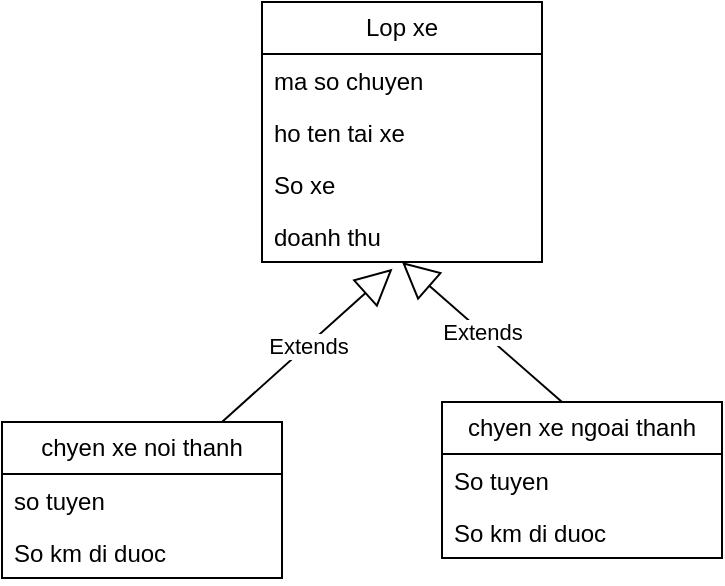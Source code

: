 <mxfile version="21.0.8" type="github">
  <diagram id="C5RBs43oDa-KdzZeNtuy" name="Page-1">
    <mxGraphModel dx="1050" dy="541" grid="1" gridSize="10" guides="1" tooltips="1" connect="1" arrows="1" fold="1" page="1" pageScale="1" pageWidth="827" pageHeight="1169" math="0" shadow="0">
      <root>
        <mxCell id="WIyWlLk6GJQsqaUBKTNV-0" />
        <mxCell id="WIyWlLk6GJQsqaUBKTNV-1" parent="WIyWlLk6GJQsqaUBKTNV-0" />
        <mxCell id="67EUIc84RNVysBIe0DBe-8" value="&lt;font style=&quot;vertical-align: inherit;&quot;&gt;&lt;font style=&quot;vertical-align: inherit;&quot;&gt;Lop xe&lt;/font&gt;&lt;/font&gt;" style="swimlane;fontStyle=0;childLayout=stackLayout;horizontal=1;startSize=26;fillColor=none;horizontalStack=0;resizeParent=1;resizeParentMax=0;resizeLast=0;collapsible=1;marginBottom=0;whiteSpace=wrap;html=1;" vertex="1" parent="WIyWlLk6GJQsqaUBKTNV-1">
          <mxGeometry x="340" y="310" width="140" height="130" as="geometry" />
        </mxCell>
        <mxCell id="67EUIc84RNVysBIe0DBe-9" value="&lt;font style=&quot;vertical-align: inherit;&quot;&gt;&lt;font style=&quot;vertical-align: inherit;&quot;&gt;ma so chuyen&lt;/font&gt;&lt;/font&gt;" style="text;strokeColor=none;fillColor=none;align=left;verticalAlign=top;spacingLeft=4;spacingRight=4;overflow=hidden;rotatable=0;points=[[0,0.5],[1,0.5]];portConstraint=eastwest;whiteSpace=wrap;html=1;" vertex="1" parent="67EUIc84RNVysBIe0DBe-8">
          <mxGeometry y="26" width="140" height="26" as="geometry" />
        </mxCell>
        <mxCell id="67EUIc84RNVysBIe0DBe-10" value="&lt;font style=&quot;vertical-align: inherit;&quot;&gt;&lt;font style=&quot;vertical-align: inherit;&quot;&gt;ho ten tai xe&lt;/font&gt;&lt;/font&gt;" style="text;strokeColor=none;fillColor=none;align=left;verticalAlign=top;spacingLeft=4;spacingRight=4;overflow=hidden;rotatable=0;points=[[0,0.5],[1,0.5]];portConstraint=eastwest;whiteSpace=wrap;html=1;" vertex="1" parent="67EUIc84RNVysBIe0DBe-8">
          <mxGeometry y="52" width="140" height="26" as="geometry" />
        </mxCell>
        <mxCell id="67EUIc84RNVysBIe0DBe-11" value="&lt;font style=&quot;vertical-align: inherit;&quot;&gt;&lt;font style=&quot;vertical-align: inherit;&quot;&gt;So xe&lt;/font&gt;&lt;/font&gt;" style="text;strokeColor=none;fillColor=none;align=left;verticalAlign=top;spacingLeft=4;spacingRight=4;overflow=hidden;rotatable=0;points=[[0,0.5],[1,0.5]];portConstraint=eastwest;whiteSpace=wrap;html=1;" vertex="1" parent="67EUIc84RNVysBIe0DBe-8">
          <mxGeometry y="78" width="140" height="26" as="geometry" />
        </mxCell>
        <mxCell id="67EUIc84RNVysBIe0DBe-32" value="&lt;font style=&quot;vertical-align: inherit;&quot;&gt;&lt;font style=&quot;vertical-align: inherit;&quot;&gt;doanh thu&lt;/font&gt;&lt;/font&gt;" style="text;strokeColor=none;fillColor=none;align=left;verticalAlign=top;spacingLeft=4;spacingRight=4;overflow=hidden;rotatable=0;points=[[0,0.5],[1,0.5]];portConstraint=eastwest;whiteSpace=wrap;html=1;" vertex="1" parent="67EUIc84RNVysBIe0DBe-8">
          <mxGeometry y="104" width="140" height="26" as="geometry" />
        </mxCell>
        <mxCell id="67EUIc84RNVysBIe0DBe-13" value="Extends" style="endArrow=block;endSize=16;endFill=0;html=1;rounded=0;entryX=0.5;entryY=1;entryDx=0;entryDy=0;entryPerimeter=0;" edge="1" parent="WIyWlLk6GJQsqaUBKTNV-1" target="67EUIc84RNVysBIe0DBe-32">
          <mxGeometry width="160" relative="1" as="geometry">
            <mxPoint x="490" y="510" as="sourcePoint" />
            <mxPoint x="400" y="450" as="targetPoint" />
          </mxGeometry>
        </mxCell>
        <mxCell id="67EUIc84RNVysBIe0DBe-14" value="Extends" style="endArrow=block;endSize=16;endFill=0;html=1;rounded=0;entryX=0.466;entryY=1.131;entryDx=0;entryDy=0;entryPerimeter=0;" edge="1" parent="WIyWlLk6GJQsqaUBKTNV-1" target="67EUIc84RNVysBIe0DBe-32">
          <mxGeometry width="160" relative="1" as="geometry">
            <mxPoint x="320" y="520" as="sourcePoint" />
            <mxPoint x="400" y="440" as="targetPoint" />
          </mxGeometry>
        </mxCell>
        <mxCell id="67EUIc84RNVysBIe0DBe-15" value="&lt;font style=&quot;vertical-align: inherit;&quot;&gt;&lt;font style=&quot;vertical-align: inherit;&quot;&gt;chyen xe noi thanh&lt;/font&gt;&lt;/font&gt;" style="swimlane;fontStyle=0;childLayout=stackLayout;horizontal=1;startSize=26;fillColor=none;horizontalStack=0;resizeParent=1;resizeParentMax=0;resizeLast=0;collapsible=1;marginBottom=0;whiteSpace=wrap;html=1;" vertex="1" parent="WIyWlLk6GJQsqaUBKTNV-1">
          <mxGeometry x="210" y="520" width="140" height="78" as="geometry" />
        </mxCell>
        <mxCell id="67EUIc84RNVysBIe0DBe-16" value="&lt;font style=&quot;vertical-align: inherit;&quot;&gt;&lt;font style=&quot;vertical-align: inherit;&quot;&gt;so tuyen&lt;/font&gt;&lt;/font&gt;" style="text;strokeColor=none;fillColor=none;align=left;verticalAlign=top;spacingLeft=4;spacingRight=4;overflow=hidden;rotatable=0;points=[[0,0.5],[1,0.5]];portConstraint=eastwest;whiteSpace=wrap;html=1;" vertex="1" parent="67EUIc84RNVysBIe0DBe-15">
          <mxGeometry y="26" width="140" height="26" as="geometry" />
        </mxCell>
        <mxCell id="67EUIc84RNVysBIe0DBe-17" value="&lt;font style=&quot;vertical-align: inherit;&quot;&gt;&lt;font style=&quot;vertical-align: inherit;&quot;&gt;So km di duoc&lt;/font&gt;&lt;/font&gt;" style="text;strokeColor=none;fillColor=none;align=left;verticalAlign=top;spacingLeft=4;spacingRight=4;overflow=hidden;rotatable=0;points=[[0,0.5],[1,0.5]];portConstraint=eastwest;whiteSpace=wrap;html=1;" vertex="1" parent="67EUIc84RNVysBIe0DBe-15">
          <mxGeometry y="52" width="140" height="26" as="geometry" />
        </mxCell>
        <mxCell id="67EUIc84RNVysBIe0DBe-19" value="&lt;font style=&quot;vertical-align: inherit;&quot;&gt;&lt;font style=&quot;vertical-align: inherit;&quot;&gt;chyen xe ngoai thanh&lt;/font&gt;&lt;/font&gt;" style="swimlane;fontStyle=0;childLayout=stackLayout;horizontal=1;startSize=26;fillColor=none;horizontalStack=0;resizeParent=1;resizeParentMax=0;resizeLast=0;collapsible=1;marginBottom=0;whiteSpace=wrap;html=1;" vertex="1" parent="WIyWlLk6GJQsqaUBKTNV-1">
          <mxGeometry x="430" y="510" width="140" height="78" as="geometry" />
        </mxCell>
        <mxCell id="67EUIc84RNVysBIe0DBe-20" value="&lt;font style=&quot;vertical-align: inherit;&quot;&gt;&lt;font style=&quot;vertical-align: inherit;&quot;&gt;So tuyen&lt;/font&gt;&lt;/font&gt;" style="text;strokeColor=none;fillColor=none;align=left;verticalAlign=top;spacingLeft=4;spacingRight=4;overflow=hidden;rotatable=0;points=[[0,0.5],[1,0.5]];portConstraint=eastwest;whiteSpace=wrap;html=1;" vertex="1" parent="67EUIc84RNVysBIe0DBe-19">
          <mxGeometry y="26" width="140" height="26" as="geometry" />
        </mxCell>
        <mxCell id="67EUIc84RNVysBIe0DBe-21" value="&lt;font style=&quot;vertical-align: inherit;&quot;&gt;&lt;font style=&quot;vertical-align: inherit;&quot;&gt;So km di duoc&lt;/font&gt;&lt;/font&gt;" style="text;strokeColor=none;fillColor=none;align=left;verticalAlign=top;spacingLeft=4;spacingRight=4;overflow=hidden;rotatable=0;points=[[0,0.5],[1,0.5]];portConstraint=eastwest;whiteSpace=wrap;html=1;" vertex="1" parent="67EUIc84RNVysBIe0DBe-19">
          <mxGeometry y="52" width="140" height="26" as="geometry" />
        </mxCell>
      </root>
    </mxGraphModel>
  </diagram>
</mxfile>
